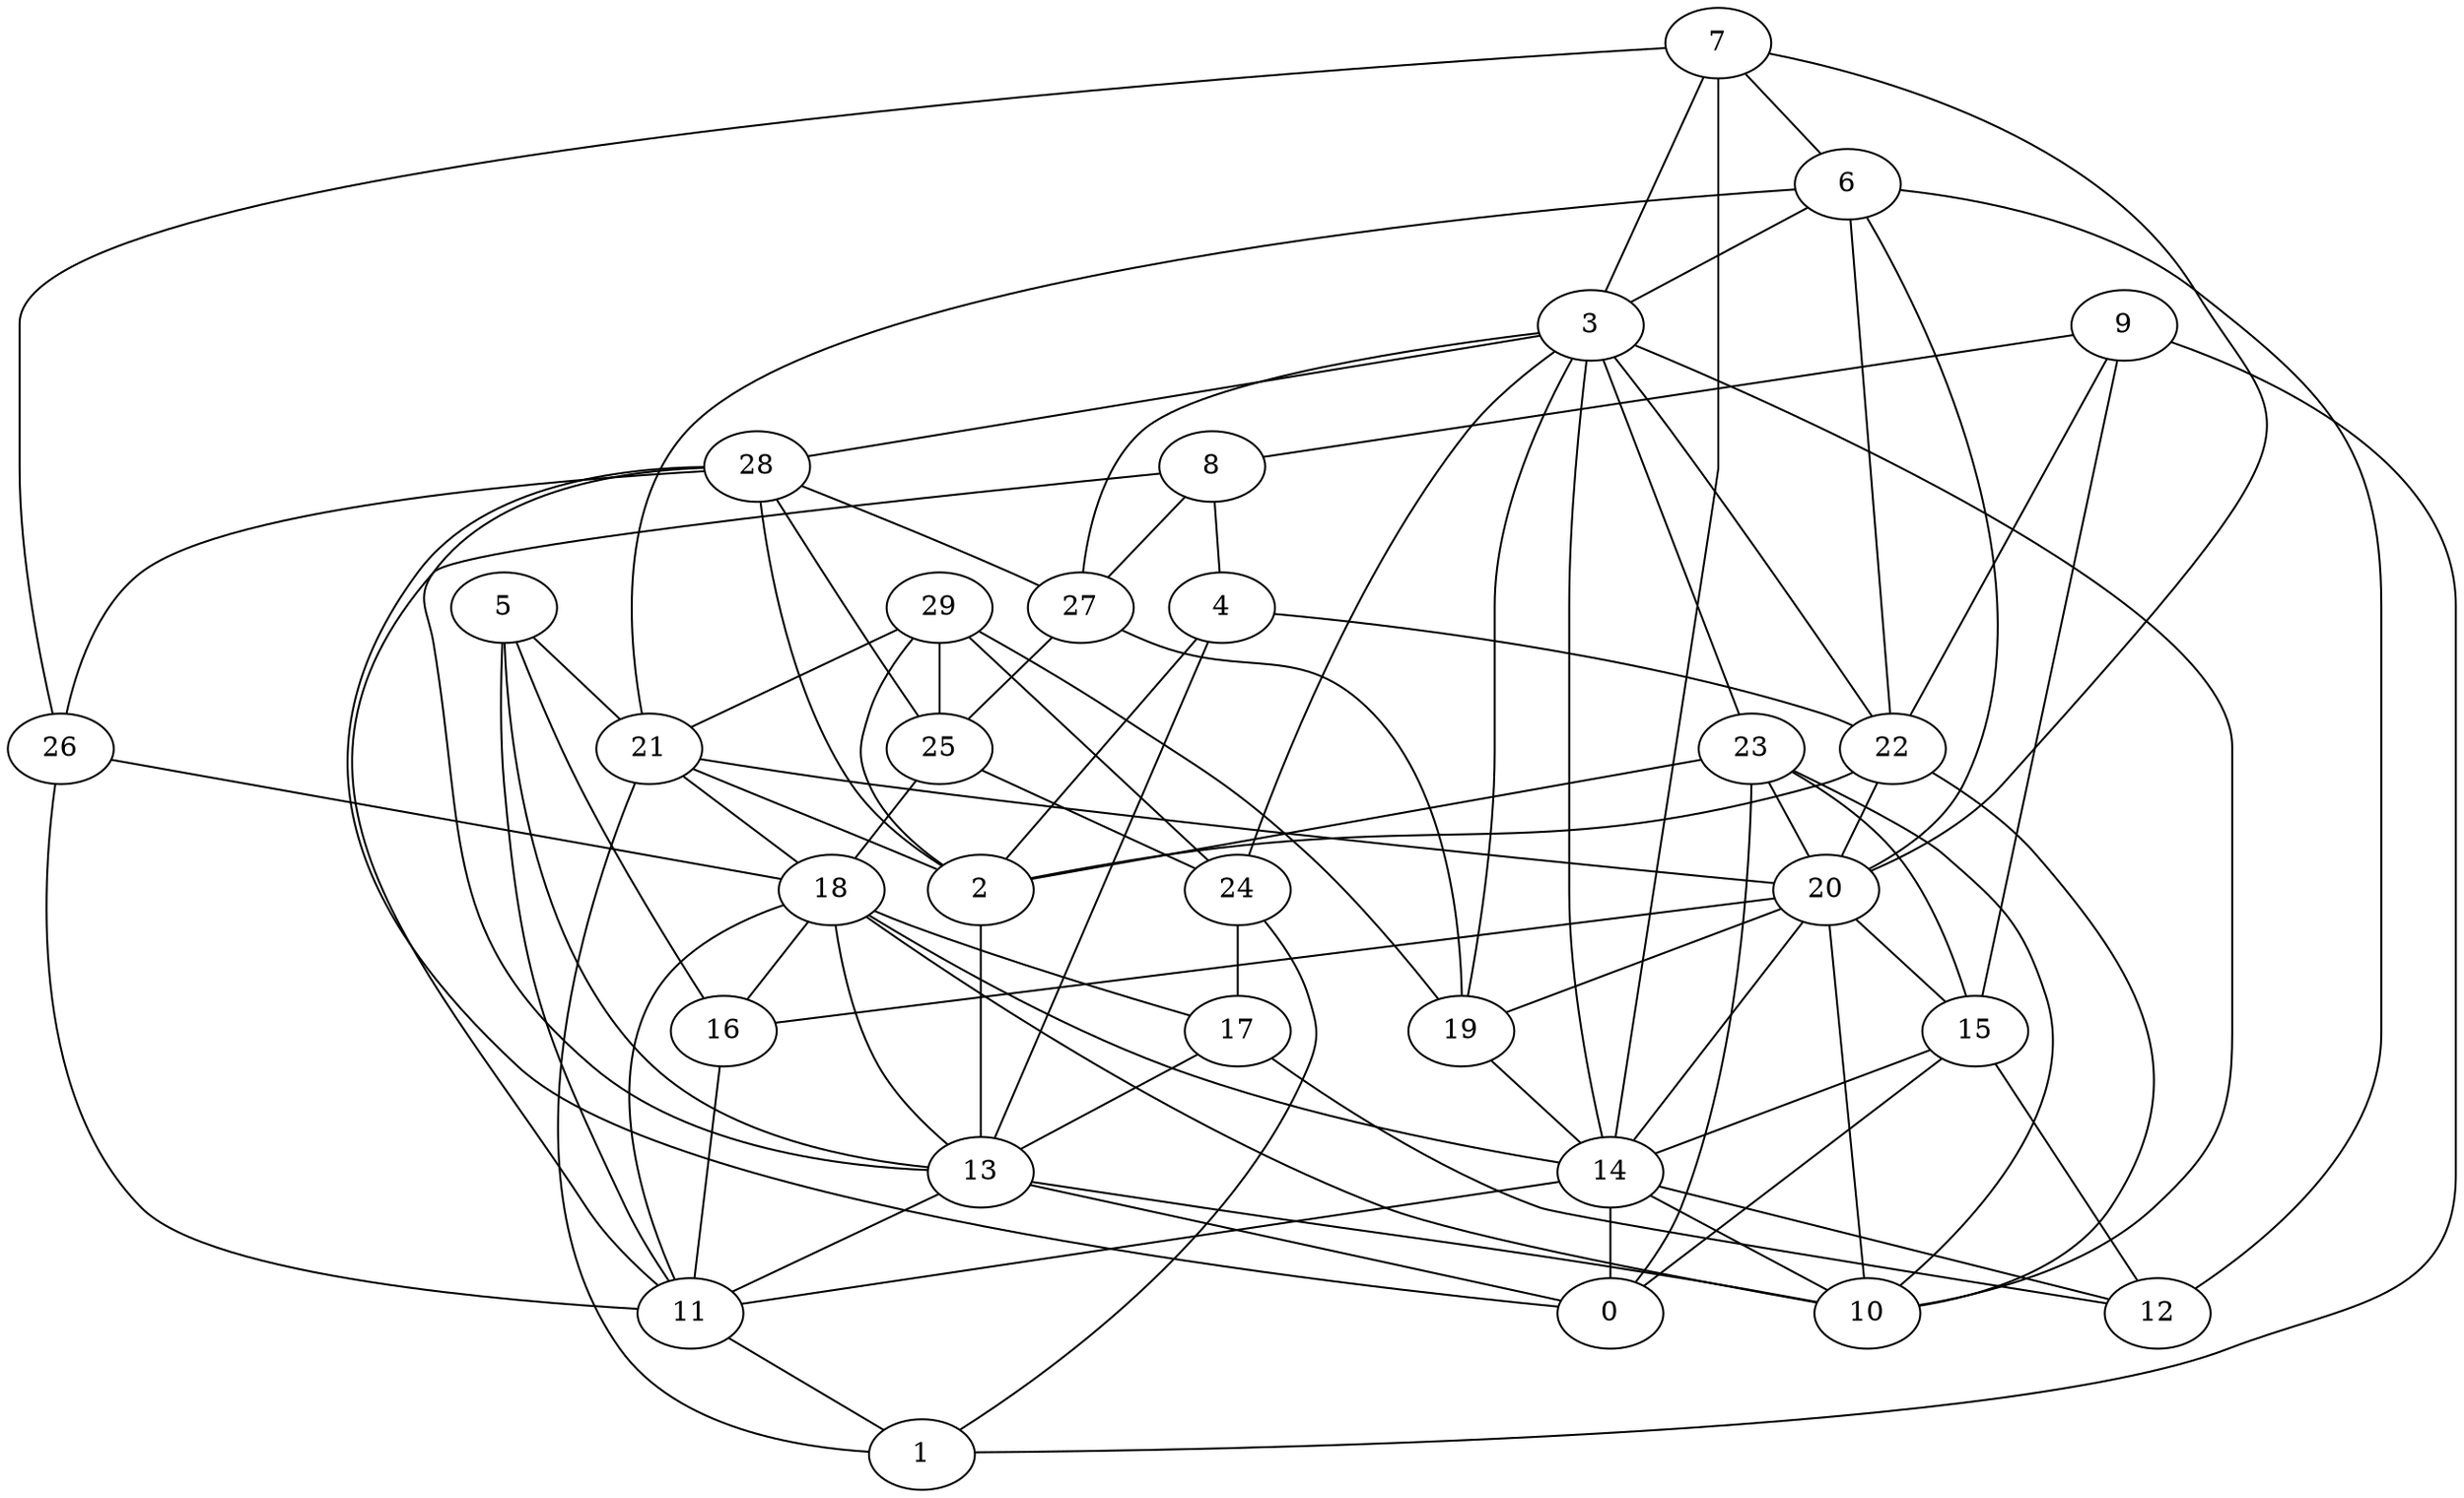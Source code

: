 digraph GG_graph {

subgraph G_graph {
edge [color = black]
"22" -> "10" [dir = none]
"22" -> "20" [dir = none]
"22" -> "2" [dir = none]
"9" -> "22" [dir = none]
"9" -> "1" [dir = none]
"9" -> "15" [dir = none]
"9" -> "8" [dir = none]
"19" -> "14" [dir = none]
"16" -> "11" [dir = none]
"6" -> "21" [dir = none]
"6" -> "3" [dir = none]
"6" -> "20" [dir = none]
"6" -> "22" [dir = none]
"6" -> "12" [dir = none]
"3" -> "19" [dir = none]
"3" -> "22" [dir = none]
"3" -> "23" [dir = none]
"3" -> "14" [dir = none]
"3" -> "24" [dir = none]
"3" -> "10" [dir = none]
"3" -> "27" [dir = none]
"3" -> "28" [dir = none]
"23" -> "2" [dir = none]
"23" -> "10" [dir = none]
"23" -> "0" [dir = none]
"23" -> "15" [dir = none]
"23" -> "20" [dir = none]
"21" -> "2" [dir = none]
"21" -> "1" [dir = none]
"21" -> "18" [dir = none]
"21" -> "20" [dir = none]
"20" -> "14" [dir = none]
"20" -> "16" [dir = none]
"20" -> "19" [dir = none]
"20" -> "15" [dir = none]
"20" -> "10" [dir = none]
"15" -> "12" [dir = none]
"15" -> "14" [dir = none]
"15" -> "0" [dir = none]
"29" -> "2" [dir = none]
"29" -> "19" [dir = none]
"29" -> "21" [dir = none]
"29" -> "24" [dir = none]
"13" -> "0" [dir = none]
"13" -> "11" [dir = none]
"27" -> "19" [dir = none]
"27" -> "25" [dir = none]
"14" -> "11" [dir = none]
"14" -> "12" [dir = none]
"14" -> "10" [dir = none]
"14" -> "0" [dir = none]
"26" -> "11" [dir = none]
"26" -> "18" [dir = none]
"25" -> "18" [dir = none]
"25" -> "24" [dir = none]
"2" -> "13" [dir = none]
"18" -> "16" [dir = none]
"18" -> "14" [dir = none]
"18" -> "13" [dir = none]
"18" -> "17" [dir = none]
"18" -> "10" [dir = none]
"18" -> "11" [dir = none]
"11" -> "1" [dir = none]
"7" -> "3" [dir = none]
"7" -> "26" [dir = none]
"7" -> "20" [dir = none]
"7" -> "14" [dir = none]
"7" -> "6" [dir = none]
"28" -> "0" [dir = none]
"28" -> "27" [dir = none]
"28" -> "13" [dir = none]
"28" -> "2" [dir = none]
"28" -> "26" [dir = none]
"17" -> "12" [dir = none]
"17" -> "13" [dir = none]
"24" -> "17" [dir = none]
"24" -> "1" [dir = none]
"4" -> "2" [dir = none]
"4" -> "22" [dir = none]
"4" -> "13" [dir = none]
"5" -> "21" [dir = none]
"5" -> "11" [dir = none]
"5" -> "16" [dir = none]
"5" -> "13" [dir = none]
"8" -> "4" [dir = none]
"8" -> "27" [dir = none]
"8" -> "11" [dir = none]
"29" -> "25" [dir = none]
"28" -> "25" [dir = none]
"13" -> "10" [dir = none]
}

}
